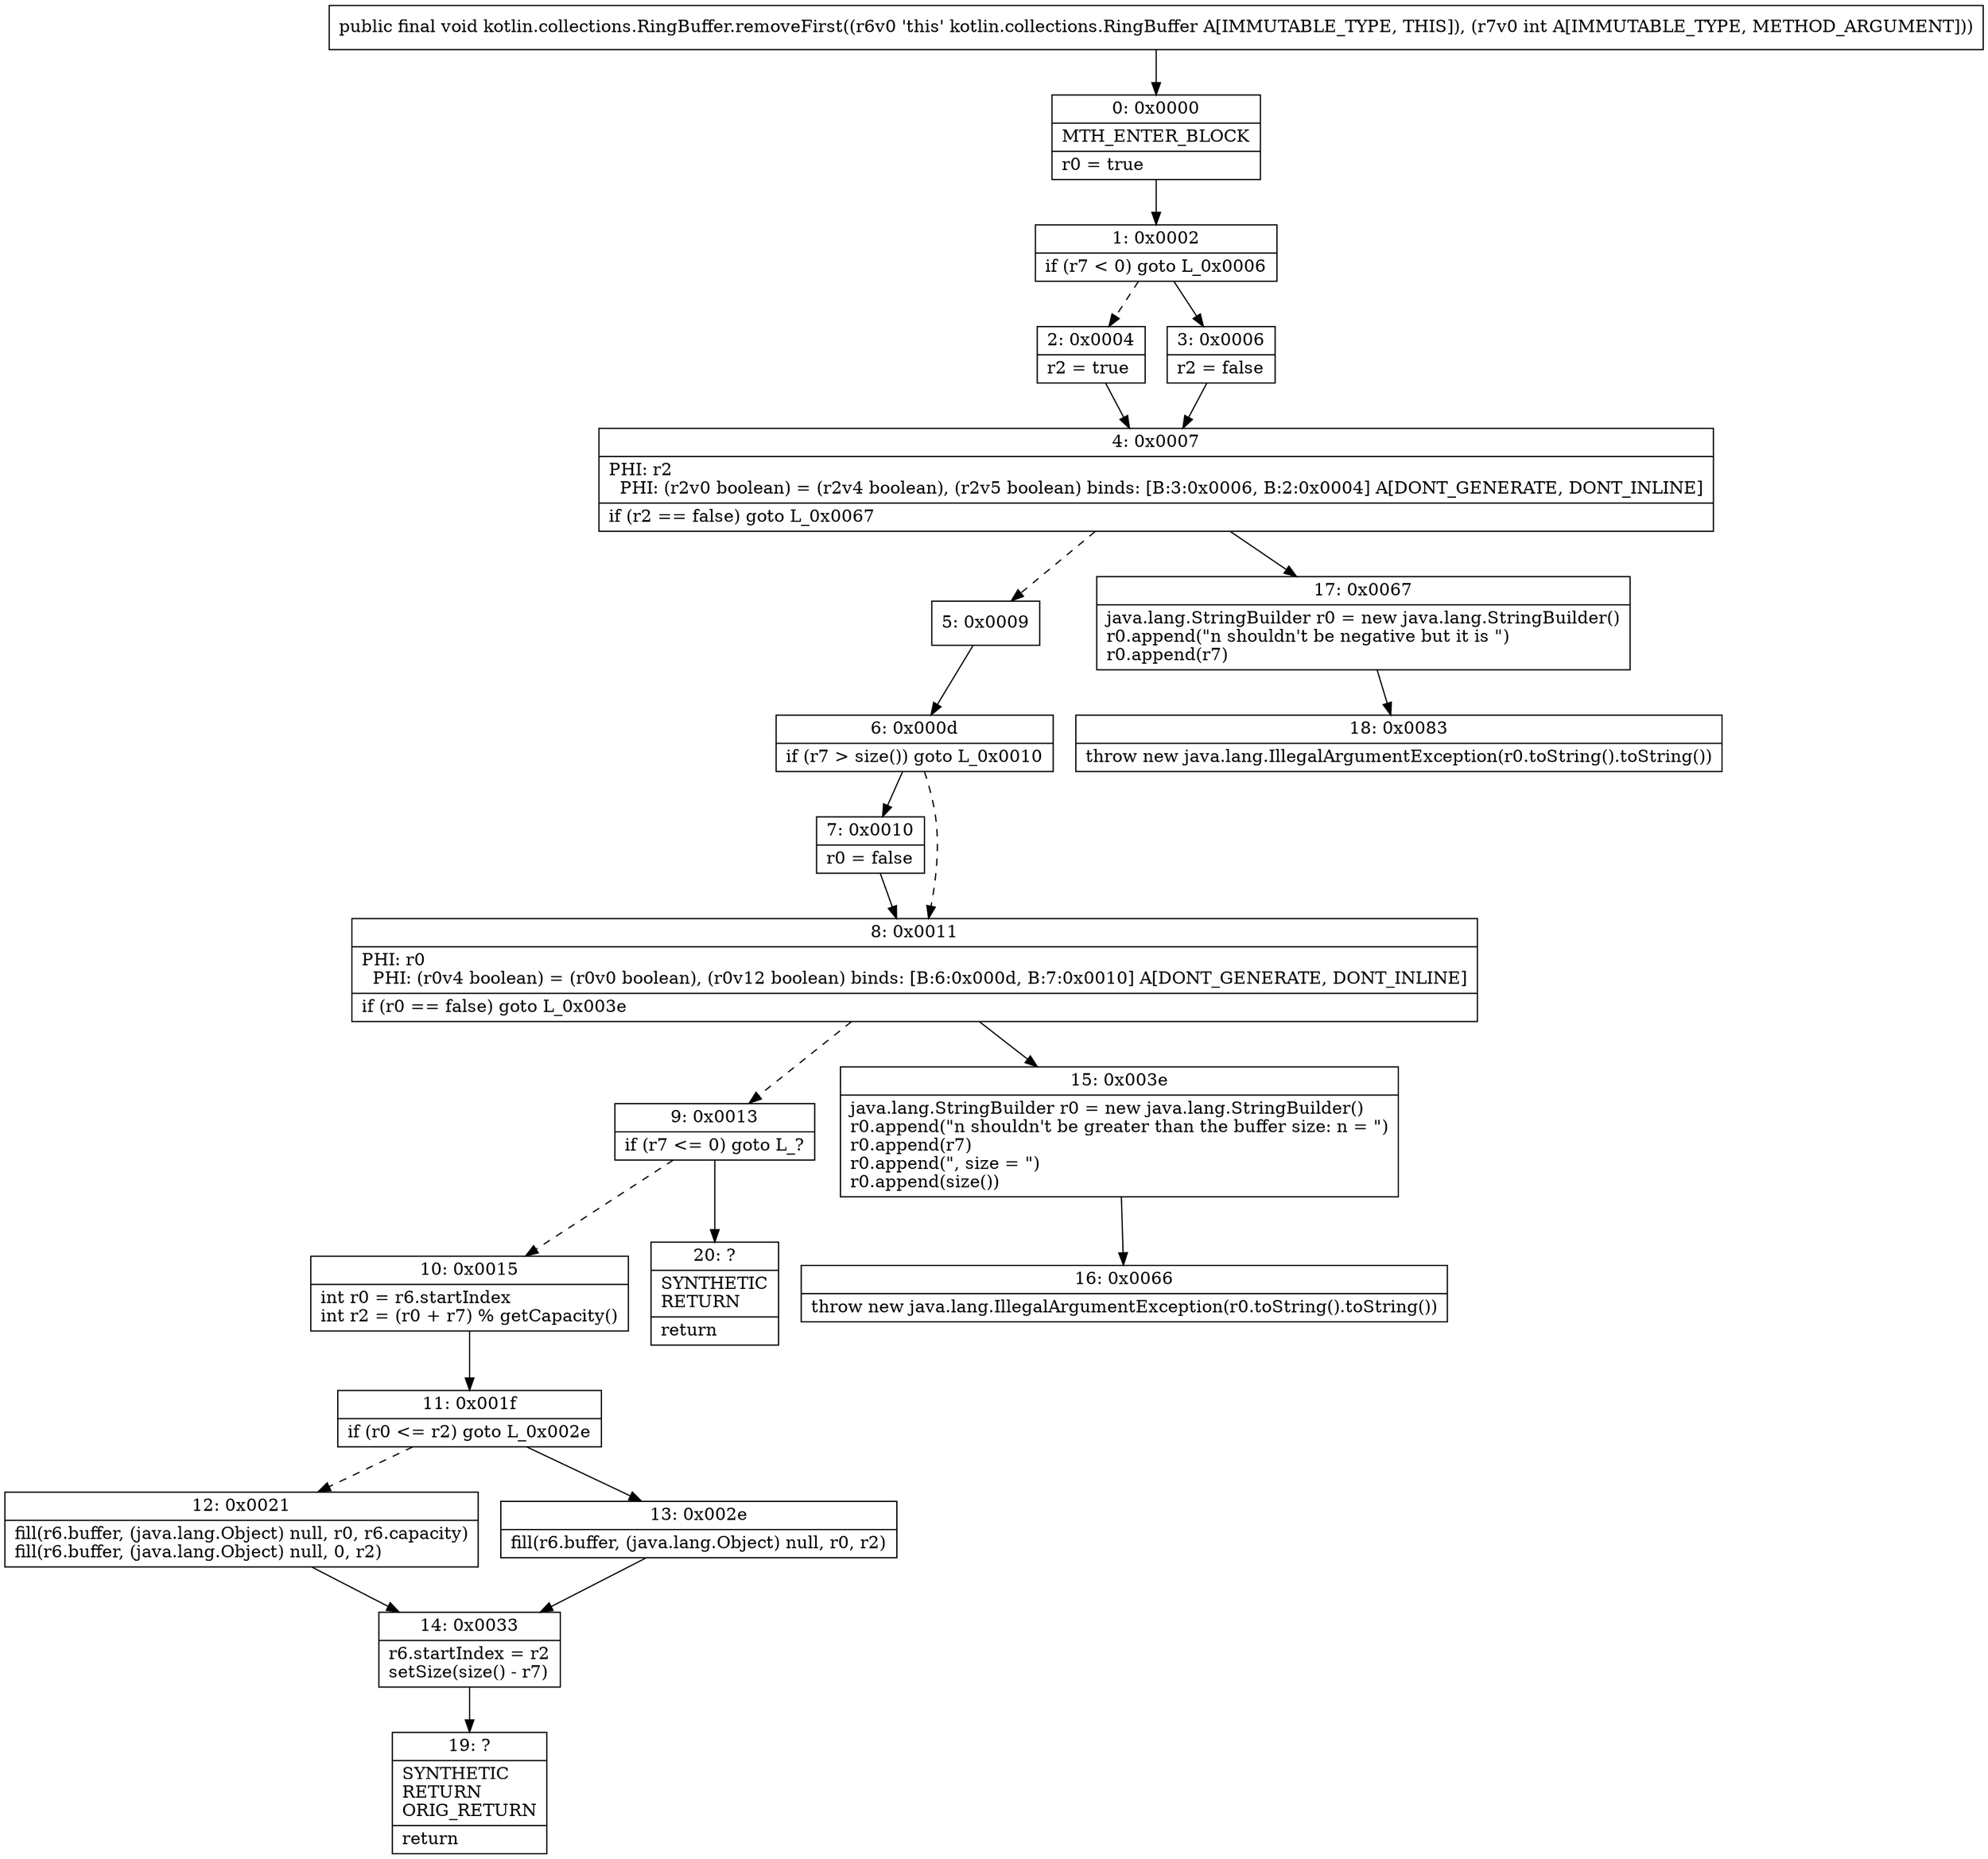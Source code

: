 digraph "CFG forkotlin.collections.RingBuffer.removeFirst(I)V" {
Node_0 [shape=record,label="{0\:\ 0x0000|MTH_ENTER_BLOCK\l|r0 = true\l}"];
Node_1 [shape=record,label="{1\:\ 0x0002|if (r7 \< 0) goto L_0x0006\l}"];
Node_2 [shape=record,label="{2\:\ 0x0004|r2 = true\l}"];
Node_3 [shape=record,label="{3\:\ 0x0006|r2 = false\l}"];
Node_4 [shape=record,label="{4\:\ 0x0007|PHI: r2 \l  PHI: (r2v0 boolean) = (r2v4 boolean), (r2v5 boolean) binds: [B:3:0x0006, B:2:0x0004] A[DONT_GENERATE, DONT_INLINE]\l|if (r2 == false) goto L_0x0067\l}"];
Node_5 [shape=record,label="{5\:\ 0x0009}"];
Node_6 [shape=record,label="{6\:\ 0x000d|if (r7 \> size()) goto L_0x0010\l}"];
Node_7 [shape=record,label="{7\:\ 0x0010|r0 = false\l}"];
Node_8 [shape=record,label="{8\:\ 0x0011|PHI: r0 \l  PHI: (r0v4 boolean) = (r0v0 boolean), (r0v12 boolean) binds: [B:6:0x000d, B:7:0x0010] A[DONT_GENERATE, DONT_INLINE]\l|if (r0 == false) goto L_0x003e\l}"];
Node_9 [shape=record,label="{9\:\ 0x0013|if (r7 \<= 0) goto L_?\l}"];
Node_10 [shape=record,label="{10\:\ 0x0015|int r0 = r6.startIndex\lint r2 = (r0 + r7) % getCapacity()\l}"];
Node_11 [shape=record,label="{11\:\ 0x001f|if (r0 \<= r2) goto L_0x002e\l}"];
Node_12 [shape=record,label="{12\:\ 0x0021|fill(r6.buffer, (java.lang.Object) null, r0, r6.capacity)\lfill(r6.buffer, (java.lang.Object) null, 0, r2)\l}"];
Node_13 [shape=record,label="{13\:\ 0x002e|fill(r6.buffer, (java.lang.Object) null, r0, r2)\l}"];
Node_14 [shape=record,label="{14\:\ 0x0033|r6.startIndex = r2\lsetSize(size() \- r7)\l}"];
Node_15 [shape=record,label="{15\:\ 0x003e|java.lang.StringBuilder r0 = new java.lang.StringBuilder()\lr0.append(\"n shouldn't be greater than the buffer size: n = \")\lr0.append(r7)\lr0.append(\", size = \")\lr0.append(size())\l}"];
Node_16 [shape=record,label="{16\:\ 0x0066|throw new java.lang.IllegalArgumentException(r0.toString().toString())\l}"];
Node_17 [shape=record,label="{17\:\ 0x0067|java.lang.StringBuilder r0 = new java.lang.StringBuilder()\lr0.append(\"n shouldn't be negative but it is \")\lr0.append(r7)\l}"];
Node_18 [shape=record,label="{18\:\ 0x0083|throw new java.lang.IllegalArgumentException(r0.toString().toString())\l}"];
Node_19 [shape=record,label="{19\:\ ?|SYNTHETIC\lRETURN\lORIG_RETURN\l|return\l}"];
Node_20 [shape=record,label="{20\:\ ?|SYNTHETIC\lRETURN\l|return\l}"];
MethodNode[shape=record,label="{public final void kotlin.collections.RingBuffer.removeFirst((r6v0 'this' kotlin.collections.RingBuffer A[IMMUTABLE_TYPE, THIS]), (r7v0 int A[IMMUTABLE_TYPE, METHOD_ARGUMENT])) }"];
MethodNode -> Node_0;
Node_0 -> Node_1;
Node_1 -> Node_2[style=dashed];
Node_1 -> Node_3;
Node_2 -> Node_4;
Node_3 -> Node_4;
Node_4 -> Node_5[style=dashed];
Node_4 -> Node_17;
Node_5 -> Node_6;
Node_6 -> Node_7;
Node_6 -> Node_8[style=dashed];
Node_7 -> Node_8;
Node_8 -> Node_9[style=dashed];
Node_8 -> Node_15;
Node_9 -> Node_10[style=dashed];
Node_9 -> Node_20;
Node_10 -> Node_11;
Node_11 -> Node_12[style=dashed];
Node_11 -> Node_13;
Node_12 -> Node_14;
Node_13 -> Node_14;
Node_14 -> Node_19;
Node_15 -> Node_16;
Node_17 -> Node_18;
}

